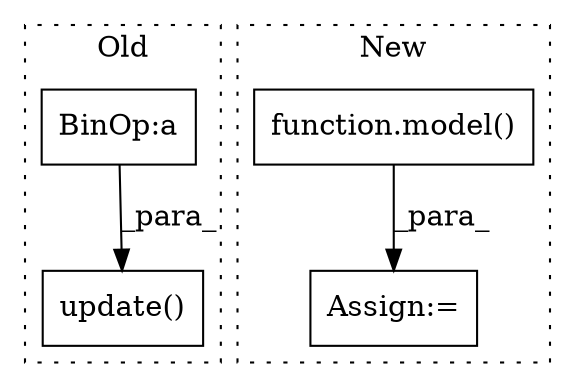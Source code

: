 digraph G {
subgraph cluster0 {
1 [label="update()" a="75" s="5957,5995" l="21,1" shape="box"];
4 [label="BinOp:a" a="82" s="5989" l="3" shape="box"];
label = "Old";
style="dotted";
}
subgraph cluster1 {
2 [label="function.model()" a="75" s="8278,8289" l="6,1" shape="box"];
3 [label="Assign:=" a="68" s="8275" l="3" shape="box"];
label = "New";
style="dotted";
}
2 -> 3 [label="_para_"];
4 -> 1 [label="_para_"];
}
